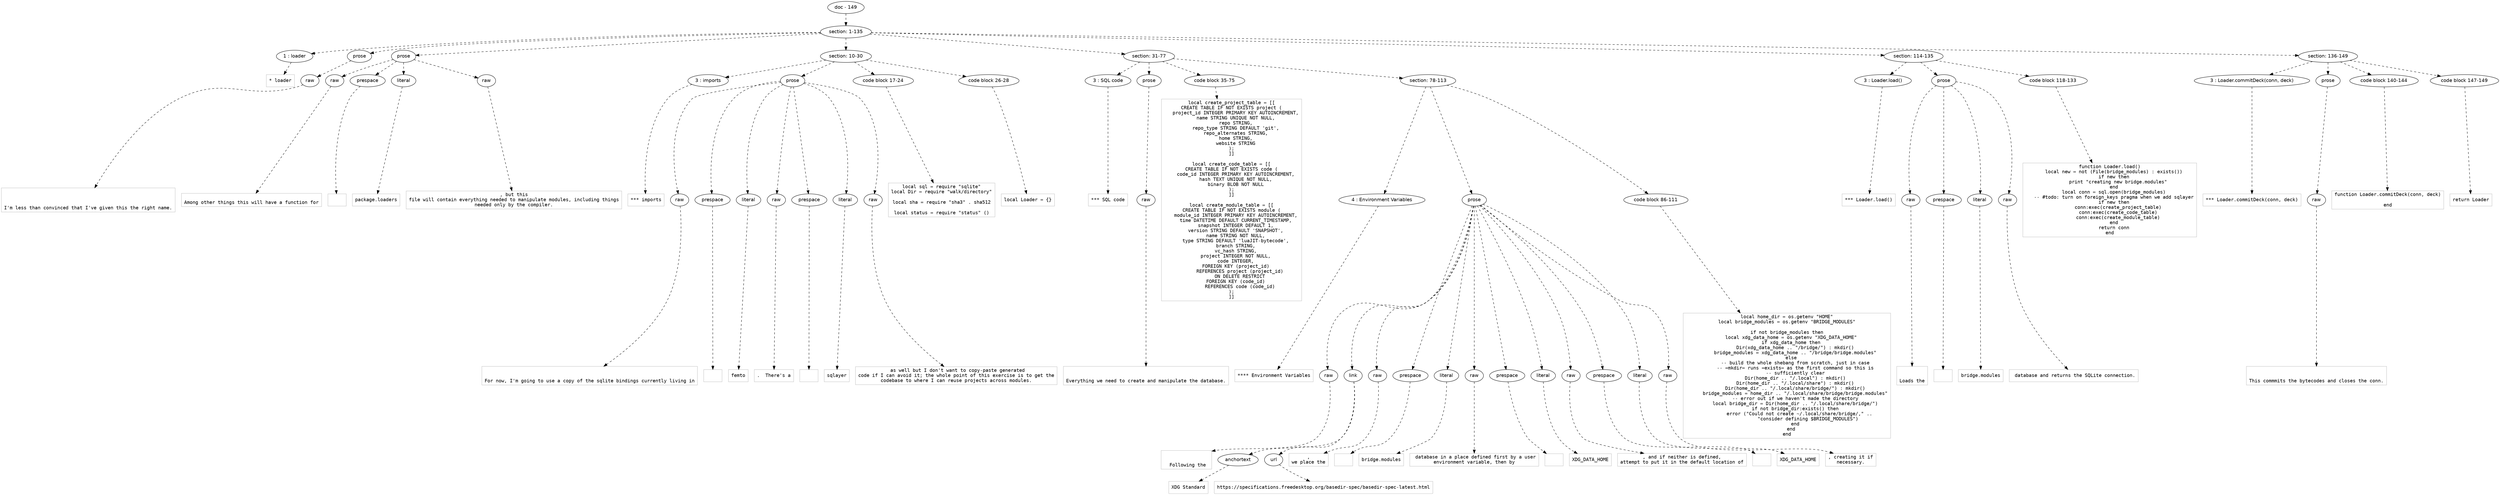 digraph lpegNode {

node [fontname=Helvetica]
edge [style=dashed]

doc_0 [label="doc - 149"]


doc_0 -> { section_1}
{rank=same; section_1}

section_1 [label="section: 1-135"]


// END RANK doc_0

section_1 -> { header_2 prose_3 prose_4 section_5 section_6 section_7 section_8}
{rank=same; header_2 prose_3 prose_4 section_5 section_6 section_7 section_8}

header_2 [label="1 : loader"]

prose_3 [label="prose"]

prose_4 [label="prose"]

section_5 [label="section: 10-30"]

section_6 [label="section: 31-77"]

section_7 [label="section: 114-135"]

section_8 [label="section: 136-149"]


// END RANK section_1

header_2 -> leaf_9
leaf_9  [color=Gray,shape=rectangle,fontname=Inconsolata,label="* loader"]
// END RANK header_2

prose_3 -> { raw_10}
{rank=same; raw_10}

raw_10 [label="raw"]


// END RANK prose_3

raw_10 -> leaf_11
leaf_11  [color=Gray,shape=rectangle,fontname=Inconsolata,label="


I'm less than convinced that I've given this the right name.
"]
// END RANK raw_10

prose_4 -> { raw_12 prespace_13 literal_14 raw_15}
{rank=same; raw_12 prespace_13 literal_14 raw_15}

raw_12 [label="raw"]

prespace_13 [label="prespace"]

literal_14 [label="literal"]

raw_15 [label="raw"]


// END RANK prose_4

raw_12 -> leaf_16
leaf_16  [color=Gray,shape=rectangle,fontname=Inconsolata,label="
Among other things this will have a function for"]
// END RANK raw_12

prespace_13 -> leaf_17
leaf_17  [color=Gray,shape=rectangle,fontname=Inconsolata,label=" "]
// END RANK prespace_13

literal_14 -> leaf_18
leaf_18  [color=Gray,shape=rectangle,fontname=Inconsolata,label="package.loaders"]
// END RANK literal_14

raw_15 -> leaf_19
leaf_19  [color=Gray,shape=rectangle,fontname=Inconsolata,label=", but this
file will contain everything needed to manipulate modules, including things
needed only by the compiler.
"]
// END RANK raw_15

section_5 -> { header_20 prose_21 codeblock_22 codeblock_23}
{rank=same; header_20 prose_21 codeblock_22 codeblock_23}

header_20 [label="3 : imports"]

prose_21 [label="prose"]

codeblock_22 [label="code block 17-24"]

codeblock_23 [label="code block 26-28"]


// END RANK section_5

header_20 -> leaf_24
leaf_24  [color=Gray,shape=rectangle,fontname=Inconsolata,label="*** imports"]
// END RANK header_20

prose_21 -> { raw_25 prespace_26 literal_27 raw_28 prespace_29 literal_30 raw_31}
{rank=same; raw_25 prespace_26 literal_27 raw_28 prespace_29 literal_30 raw_31}

raw_25 [label="raw"]

prespace_26 [label="prespace"]

literal_27 [label="literal"]

raw_28 [label="raw"]

prespace_29 [label="prespace"]

literal_30 [label="literal"]

raw_31 [label="raw"]


// END RANK prose_21

raw_25 -> leaf_32
leaf_32  [color=Gray,shape=rectangle,fontname=Inconsolata,label="

For now, I'm going to use a copy of the sqlite bindings currently living in"]
// END RANK raw_25

prespace_26 -> leaf_33
leaf_33  [color=Gray,shape=rectangle,fontname=Inconsolata,label=""]
// END RANK prespace_26

literal_27 -> leaf_34
leaf_34  [color=Gray,shape=rectangle,fontname=Inconsolata,label="femto"]
// END RANK literal_27

raw_28 -> leaf_35
leaf_35  [color=Gray,shape=rectangle,fontname=Inconsolata,label=".  There's a"]
// END RANK raw_28

prespace_29 -> leaf_36
leaf_36  [color=Gray,shape=rectangle,fontname=Inconsolata,label=" "]
// END RANK prespace_29

literal_30 -> leaf_37
leaf_37  [color=Gray,shape=rectangle,fontname=Inconsolata,label="sqlayer"]
// END RANK literal_30

raw_31 -> leaf_38
leaf_38  [color=Gray,shape=rectangle,fontname=Inconsolata,label=" as well but I don't want to copy-paste generated
code if I can avoid it; the whole point of this exercise is to get the
codebase to where I can reuse projects across modules.
"]
// END RANK raw_31

codeblock_22 -> leaf_39
leaf_39  [color=Gray,shape=rectangle,fontname=Inconsolata,label="local sql = require \"sqlite\"
local Dir = require \"walk/directory\"

local sha = require \"sha3\" . sha512

local status = require \"status\" ()"]
// END RANK codeblock_22

codeblock_23 -> leaf_40
leaf_40  [color=Gray,shape=rectangle,fontname=Inconsolata,label="local Loader = {}"]
// END RANK codeblock_23

section_6 -> { header_41 prose_42 codeblock_43 section_44}
{rank=same; header_41 prose_42 codeblock_43 section_44}

header_41 [label="3 : SQL code"]

prose_42 [label="prose"]

codeblock_43 [label="code block 35-75"]

section_44 [label="section: 78-113"]


// END RANK section_6

header_41 -> leaf_45
leaf_45  [color=Gray,shape=rectangle,fontname=Inconsolata,label="*** SQL code"]
// END RANK header_41

prose_42 -> { raw_46}
{rank=same; raw_46}

raw_46 [label="raw"]


// END RANK prose_42

raw_46 -> leaf_47
leaf_47  [color=Gray,shape=rectangle,fontname=Inconsolata,label="

Everything we need to create and manipulate the database.
"]
// END RANK raw_46

codeblock_43 -> leaf_48
leaf_48  [color=Gray,shape=rectangle,fontname=Inconsolata,label="local create_project_table = [[
CREATE TABLE IF NOT EXISTS project (
   project_id INTEGER PRIMARY KEY AUTOINCREMENT,
   name STRING UNIQUE NOT NULL,
   repo STRING,
   repo_type STRING DEFAULT 'git',
   repo_alternates STRING,
   home STRING,
   website STRING
);
]]

local create_code_table = [[
CREATE TABLE IF NOT EXISTS code (
   code_id INTEGER PRIMARY KEY AUTOINCREMENT,
   hash TEXT UNIQUE NOT NULL,
   binary BLOB NOT NULL
);
]]

local create_module_table = [[
CREATE TABLE IF NOT EXISTS module (
   module_id INTEGER PRIMARY KEY AUTOINCREMENT,
   time DATETIME DEFAULT CURRENT_TIMESTAMP,
   snapshot INTEGER DEFAULT 1,
   version STRING DEFAULT 'SNAPSHOT',
   name STRING NOT NULL,
   type STRING DEFAULT 'luaJIT-bytecode',
   branch STRING,
   vc_hash STRING,
   project INTEGER NOT NULL,
   code INTEGER,
   FOREIGN KEY (project_id)
      REFERENCES project (project_id)
      ON DELETE RESTRICT
   FOREIGN KEY (code_id)
      REFERENCES code (code_id)
);
]]"]
// END RANK codeblock_43

section_44 -> { header_49 prose_50 codeblock_51}
{rank=same; header_49 prose_50 codeblock_51}

header_49 [label="4 : Environment Variables"]

prose_50 [label="prose"]

codeblock_51 [label="code block 86-111"]


// END RANK section_44

header_49 -> leaf_52
leaf_52  [color=Gray,shape=rectangle,fontname=Inconsolata,label="**** Environment Variables"]
// END RANK header_49

prose_50 -> { raw_53 link_54 raw_55 prespace_56 literal_57 raw_58 prespace_59 literal_60 raw_61 prespace_62 literal_63 raw_64}
{rank=same; raw_53 link_54 raw_55 prespace_56 literal_57 raw_58 prespace_59 literal_60 raw_61 prespace_62 literal_63 raw_64}

raw_53 [label="raw"]

link_54 [label="link"]

raw_55 [label="raw"]

prespace_56 [label="prespace"]

literal_57 [label="literal"]

raw_58 [label="raw"]

prespace_59 [label="prespace"]

literal_60 [label="literal"]

raw_61 [label="raw"]

prespace_62 [label="prespace"]

literal_63 [label="literal"]

raw_64 [label="raw"]


// END RANK prose_50

raw_53 -> leaf_65
leaf_65  [color=Gray,shape=rectangle,fontname=Inconsolata,label="

  Following the "]
// END RANK raw_53

link_54 -> { anchortext_66 url_67}
{rank=same; anchortext_66 url_67}

anchortext_66 [label="anchortext"]

url_67 [label="url"]


// END RANK link_54

anchortext_66 -> leaf_68
leaf_68  [color=Gray,shape=rectangle,fontname=Inconsolata,label="XDG Standard"]
// END RANK anchortext_66

url_67 -> leaf_69
leaf_69  [color=Gray,shape=rectangle,fontname=Inconsolata,label="https://specifications.freedesktop.org/basedir-spec/basedir-spec-latest.html"]
// END RANK url_67

raw_55 -> leaf_70
leaf_70  [color=Gray,shape=rectangle,fontname=Inconsolata,label=",
we place the"]
// END RANK raw_55

prespace_56 -> leaf_71
leaf_71  [color=Gray,shape=rectangle,fontname=Inconsolata,label=" "]
// END RANK prespace_56

literal_57 -> leaf_72
leaf_72  [color=Gray,shape=rectangle,fontname=Inconsolata,label="bridge.modules"]
// END RANK literal_57

raw_58 -> leaf_73
leaf_73  [color=Gray,shape=rectangle,fontname=Inconsolata,label=" database in a place defined first by a user
environment variable, then by"]
// END RANK raw_58

prespace_59 -> leaf_74
leaf_74  [color=Gray,shape=rectangle,fontname=Inconsolata,label=" "]
// END RANK prespace_59

literal_60 -> leaf_75
leaf_75  [color=Gray,shape=rectangle,fontname=Inconsolata,label="XDG_DATA_HOME"]
// END RANK literal_60

raw_61 -> leaf_76
leaf_76  [color=Gray,shape=rectangle,fontname=Inconsolata,label=", and if neither is defined,
attempt to put it in the default location of"]
// END RANK raw_61

prespace_62 -> leaf_77
leaf_77  [color=Gray,shape=rectangle,fontname=Inconsolata,label=" "]
// END RANK prespace_62

literal_63 -> leaf_78
leaf_78  [color=Gray,shape=rectangle,fontname=Inconsolata,label="XDG_DATA_HOME"]
// END RANK literal_63

raw_64 -> leaf_79
leaf_79  [color=Gray,shape=rectangle,fontname=Inconsolata,label=", creating it if
necessary.
"]
// END RANK raw_64

codeblock_51 -> leaf_80
leaf_80  [color=Gray,shape=rectangle,fontname=Inconsolata,label="local home_dir = os.getenv \"HOME\"
local bridge_modules = os.getenv \"BRIDGE_MODULES\"

if not bridge_modules then
   local xdg_data_home = os.getenv \"XDG_DATA_HOME\"
   if xdg_data_home then
      Dir(xdg_data_home .. \"/bridge/\") : mkdir()
      bridge_modules = xdg_data_home .. \"/bridge/bridge.modules\"
   else
      -- build the whole shebang from scratch, just in case
      -- =mkdir= runs =exists= as the first command so this is
      -- sufficiently clear
      Dir(home_dir .. \"/.local\") : mkdir()
      Dir(home_dir .. \"/.local/share\") : mkdir()
      Dir(home_dir .. \"/.local/share/bridge/\") : mkdir()
      bridge_modules = home_dir .. \"/.local/share/bridge/bridge.modules\"
      -- error out if we haven't made the directory
      local bridge_dir = Dir(home_dir .. \"/.local/share/bridge/\")
      if not bridge_dir:exists() then
         error (\"Could not create ~/.local/share/bridge/,\" ..
               \"consider defining $BRIDGE_MODULES\")
      end
   end
end"]
// END RANK codeblock_51

section_7 -> { header_81 prose_82 codeblock_83}
{rank=same; header_81 prose_82 codeblock_83}

header_81 [label="3 : Loader.load()"]

prose_82 [label="prose"]

codeblock_83 [label="code block 118-133"]


// END RANK section_7

header_81 -> leaf_84
leaf_84  [color=Gray,shape=rectangle,fontname=Inconsolata,label="*** Loader.load()"]
// END RANK header_81

prose_82 -> { raw_85 prespace_86 literal_87 raw_88}
{rank=same; raw_85 prespace_86 literal_87 raw_88}

raw_85 [label="raw"]

prespace_86 [label="prespace"]

literal_87 [label="literal"]

raw_88 [label="raw"]


// END RANK prose_82

raw_85 -> leaf_89
leaf_89  [color=Gray,shape=rectangle,fontname=Inconsolata,label="

Loads the"]
// END RANK raw_85

prespace_86 -> leaf_90
leaf_90  [color=Gray,shape=rectangle,fontname=Inconsolata,label=" "]
// END RANK prespace_86

literal_87 -> leaf_91
leaf_91  [color=Gray,shape=rectangle,fontname=Inconsolata,label="bridge.modules"]
// END RANK literal_87

raw_88 -> leaf_92
leaf_92  [color=Gray,shape=rectangle,fontname=Inconsolata,label=" database and returns the SQLite connection.
"]
// END RANK raw_88

codeblock_83 -> leaf_93
leaf_93  [color=Gray,shape=rectangle,fontname=Inconsolata,label="function Loader.load()
   local new = not (File(bridge_modules) : exists())
   if new then
      print \"creating new bridge.modules\"
   end
   local conn = sql.open(bridge_modules)
   -- #todo: turn on foreign_keys pragma when we add sqlayer
   if new then
      conn:exec(create_project_table)
      conn:exec(create_code_table)
      conn:exec(create_module_table)
   end
   return conn
end"]
// END RANK codeblock_83

section_8 -> { header_94 prose_95 codeblock_96 codeblock_97}
{rank=same; header_94 prose_95 codeblock_96 codeblock_97}

header_94 [label="3 : Loader.commitDeck(conn, deck)"]

prose_95 [label="prose"]

codeblock_96 [label="code block 140-144"]

codeblock_97 [label="code block 147-149"]


// END RANK section_8

header_94 -> leaf_98
leaf_98  [color=Gray,shape=rectangle,fontname=Inconsolata,label="*** Loader.commitDeck(conn, deck)"]
// END RANK header_94

prose_95 -> { raw_99}
{rank=same; raw_99}

raw_99 [label="raw"]


// END RANK prose_95

raw_99 -> leaf_100
leaf_100  [color=Gray,shape=rectangle,fontname=Inconsolata,label="

This commmits the bytecodes and closes the conn.
"]
// END RANK raw_99

codeblock_96 -> leaf_101
leaf_101  [color=Gray,shape=rectangle,fontname=Inconsolata,label="function Loader.commitDeck(conn, deck)

end"]
// END RANK codeblock_96

codeblock_97 -> leaf_102
leaf_102  [color=Gray,shape=rectangle,fontname=Inconsolata,label="return Loader"]
// END RANK codeblock_97


}
